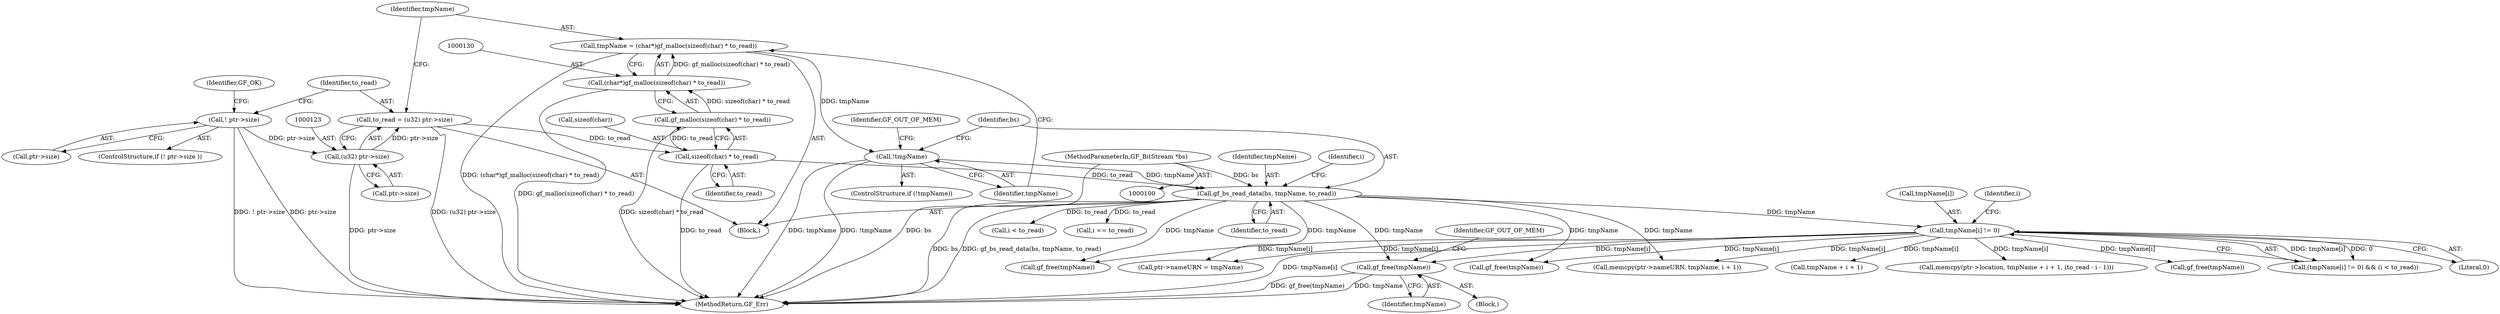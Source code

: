 digraph "0_gpac_bceb03fd2be95097a7b409ea59914f332fb6bc86@pointer" {
"1000208" [label="(Call,gf_free(tmpName))"];
"1000150" [label="(Call,tmpName[i] != 0)"];
"1000141" [label="(Call,gf_bs_read_data(bs, tmpName, to_read))"];
"1000102" [label="(MethodParameterIn,GF_BitStream *bs)"];
"1000137" [label="(Call,!tmpName)"];
"1000127" [label="(Call,tmpName = (char*)gf_malloc(sizeof(char) * to_read))"];
"1000129" [label="(Call,(char*)gf_malloc(sizeof(char) * to_read))"];
"1000131" [label="(Call,gf_malloc(sizeof(char) * to_read))"];
"1000132" [label="(Call,sizeof(char) * to_read)"];
"1000120" [label="(Call,to_read = (u32) ptr->size)"];
"1000122" [label="(Call,(u32) ptr->size)"];
"1000114" [label="(Call,! ptr->size)"];
"1000132" [label="(Call,sizeof(char) * to_read)"];
"1000131" [label="(Call,gf_malloc(sizeof(char) * to_read))"];
"1000127" [label="(Call,tmpName = (char*)gf_malloc(sizeof(char) * to_read))"];
"1000209" [label="(Identifier,tmpName)"];
"1000233" [label="(Call,gf_free(tmpName))"];
"1000211" [label="(Identifier,GF_OUT_OF_MEM)"];
"1000166" [label="(Call,gf_free(tmpName))"];
"1000121" [label="(Identifier,to_read)"];
"1000124" [label="(Call,ptr->size)"];
"1000143" [label="(Identifier,tmpName)"];
"1000129" [label="(Call,(char*)gf_malloc(sizeof(char) * to_read))"];
"1000142" [label="(Identifier,bs)"];
"1000133" [label="(Call,sizeof(char))"];
"1000135" [label="(Identifier,to_read)"];
"1000120" [label="(Call,to_read = (u32) ptr->size)"];
"1000154" [label="(Literal,0)"];
"1000136" [label="(ControlStructure,if (!tmpName))"];
"1000155" [label="(Call,i < to_read)"];
"1000102" [label="(MethodParameterIn,GF_BitStream *bs)"];
"1000162" [label="(Call,i == to_read)"];
"1000114" [label="(Call,! ptr->size)"];
"1000258" [label="(Call,tmpName + i + 1)"];
"1000141" [label="(Call,gf_bs_read_data(bs, tmpName, to_read))"];
"1000177" [label="(Call,ptr->nameURN = tmpName)"];
"1000119" [label="(Identifier,GF_OK)"];
"1000254" [label="(Call,memcpy(ptr->location, tmpName + i + 1, (to_read - i - 1)))"];
"1000103" [label="(Block,)"];
"1000138" [label="(Identifier,tmpName)"];
"1000128" [label="(Identifier,tmpName)"];
"1000122" [label="(Call,(u32) ptr->size)"];
"1000208" [label="(Call,gf_free(tmpName))"];
"1000151" [label="(Call,tmpName[i])"];
"1000140" [label="(Identifier,GF_OUT_OF_MEM)"];
"1000137" [label="(Call,!tmpName)"];
"1000207" [label="(Block,)"];
"1000268" [label="(Call,gf_free(tmpName))"];
"1000144" [label="(Identifier,to_read)"];
"1000150" [label="(Call,tmpName[i] != 0)"];
"1000146" [label="(Identifier,i)"];
"1000149" [label="(Call,(tmpName[i] != 0) && (i < to_read))"];
"1000115" [label="(Call,ptr->size)"];
"1000156" [label="(Identifier,i)"];
"1000246" [label="(Call,memcpy(ptr->nameURN, tmpName, i + 1))"];
"1000113" [label="(ControlStructure,if (! ptr->size ))"];
"1000272" [label="(MethodReturn,GF_Err)"];
"1000208" -> "1000207"  [label="AST: "];
"1000208" -> "1000209"  [label="CFG: "];
"1000209" -> "1000208"  [label="AST: "];
"1000211" -> "1000208"  [label="CFG: "];
"1000208" -> "1000272"  [label="DDG: tmpName"];
"1000208" -> "1000272"  [label="DDG: gf_free(tmpName)"];
"1000150" -> "1000208"  [label="DDG: tmpName[i]"];
"1000141" -> "1000208"  [label="DDG: tmpName"];
"1000150" -> "1000149"  [label="AST: "];
"1000150" -> "1000154"  [label="CFG: "];
"1000151" -> "1000150"  [label="AST: "];
"1000154" -> "1000150"  [label="AST: "];
"1000156" -> "1000150"  [label="CFG: "];
"1000149" -> "1000150"  [label="CFG: "];
"1000150" -> "1000272"  [label="DDG: tmpName[i]"];
"1000150" -> "1000149"  [label="DDG: tmpName[i]"];
"1000150" -> "1000149"  [label="DDG: 0"];
"1000141" -> "1000150"  [label="DDG: tmpName"];
"1000150" -> "1000166"  [label="DDG: tmpName[i]"];
"1000150" -> "1000177"  [label="DDG: tmpName[i]"];
"1000150" -> "1000233"  [label="DDG: tmpName[i]"];
"1000150" -> "1000246"  [label="DDG: tmpName[i]"];
"1000150" -> "1000254"  [label="DDG: tmpName[i]"];
"1000150" -> "1000258"  [label="DDG: tmpName[i]"];
"1000150" -> "1000268"  [label="DDG: tmpName[i]"];
"1000141" -> "1000103"  [label="AST: "];
"1000141" -> "1000144"  [label="CFG: "];
"1000142" -> "1000141"  [label="AST: "];
"1000143" -> "1000141"  [label="AST: "];
"1000144" -> "1000141"  [label="AST: "];
"1000146" -> "1000141"  [label="CFG: "];
"1000141" -> "1000272"  [label="DDG: bs"];
"1000141" -> "1000272"  [label="DDG: gf_bs_read_data(bs, tmpName, to_read)"];
"1000102" -> "1000141"  [label="DDG: bs"];
"1000137" -> "1000141"  [label="DDG: tmpName"];
"1000132" -> "1000141"  [label="DDG: to_read"];
"1000141" -> "1000155"  [label="DDG: to_read"];
"1000141" -> "1000162"  [label="DDG: to_read"];
"1000141" -> "1000166"  [label="DDG: tmpName"];
"1000141" -> "1000177"  [label="DDG: tmpName"];
"1000141" -> "1000233"  [label="DDG: tmpName"];
"1000141" -> "1000246"  [label="DDG: tmpName"];
"1000102" -> "1000100"  [label="AST: "];
"1000102" -> "1000272"  [label="DDG: bs"];
"1000137" -> "1000136"  [label="AST: "];
"1000137" -> "1000138"  [label="CFG: "];
"1000138" -> "1000137"  [label="AST: "];
"1000140" -> "1000137"  [label="CFG: "];
"1000142" -> "1000137"  [label="CFG: "];
"1000137" -> "1000272"  [label="DDG: tmpName"];
"1000137" -> "1000272"  [label="DDG: !tmpName"];
"1000127" -> "1000137"  [label="DDG: tmpName"];
"1000127" -> "1000103"  [label="AST: "];
"1000127" -> "1000129"  [label="CFG: "];
"1000128" -> "1000127"  [label="AST: "];
"1000129" -> "1000127"  [label="AST: "];
"1000138" -> "1000127"  [label="CFG: "];
"1000127" -> "1000272"  [label="DDG: (char*)gf_malloc(sizeof(char) * to_read)"];
"1000129" -> "1000127"  [label="DDG: gf_malloc(sizeof(char) * to_read)"];
"1000129" -> "1000131"  [label="CFG: "];
"1000130" -> "1000129"  [label="AST: "];
"1000131" -> "1000129"  [label="AST: "];
"1000129" -> "1000272"  [label="DDG: gf_malloc(sizeof(char) * to_read)"];
"1000131" -> "1000129"  [label="DDG: sizeof(char) * to_read"];
"1000131" -> "1000132"  [label="CFG: "];
"1000132" -> "1000131"  [label="AST: "];
"1000131" -> "1000272"  [label="DDG: sizeof(char) * to_read"];
"1000132" -> "1000131"  [label="DDG: to_read"];
"1000132" -> "1000135"  [label="CFG: "];
"1000133" -> "1000132"  [label="AST: "];
"1000135" -> "1000132"  [label="AST: "];
"1000132" -> "1000272"  [label="DDG: to_read"];
"1000120" -> "1000132"  [label="DDG: to_read"];
"1000120" -> "1000103"  [label="AST: "];
"1000120" -> "1000122"  [label="CFG: "];
"1000121" -> "1000120"  [label="AST: "];
"1000122" -> "1000120"  [label="AST: "];
"1000128" -> "1000120"  [label="CFG: "];
"1000120" -> "1000272"  [label="DDG: (u32) ptr->size"];
"1000122" -> "1000120"  [label="DDG: ptr->size"];
"1000122" -> "1000124"  [label="CFG: "];
"1000123" -> "1000122"  [label="AST: "];
"1000124" -> "1000122"  [label="AST: "];
"1000122" -> "1000272"  [label="DDG: ptr->size"];
"1000114" -> "1000122"  [label="DDG: ptr->size"];
"1000114" -> "1000113"  [label="AST: "];
"1000114" -> "1000115"  [label="CFG: "];
"1000115" -> "1000114"  [label="AST: "];
"1000119" -> "1000114"  [label="CFG: "];
"1000121" -> "1000114"  [label="CFG: "];
"1000114" -> "1000272"  [label="DDG: ! ptr->size"];
"1000114" -> "1000272"  [label="DDG: ptr->size"];
}
